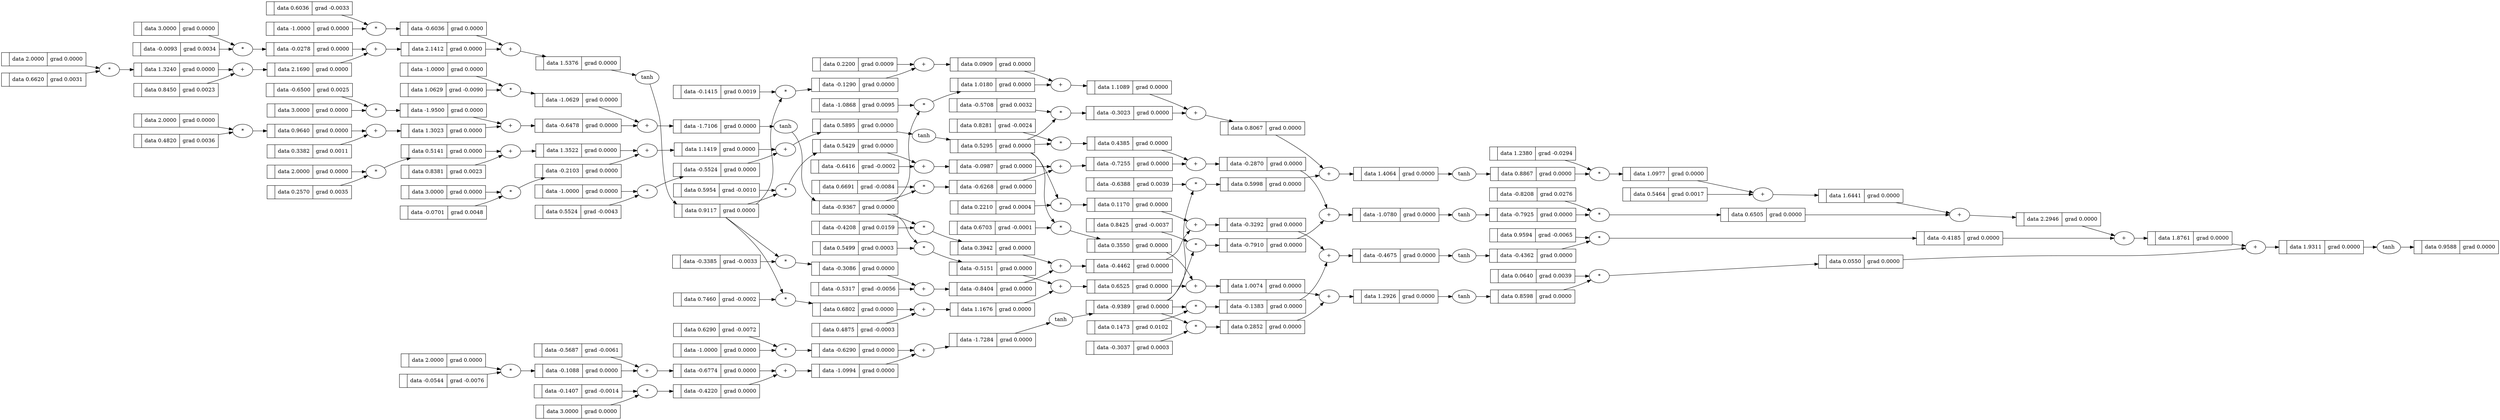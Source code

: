 digraph {
	graph [rankdir=LR]
	139766190653520 [label="{  | data -0.1407 | grad -0.0014 }" shape=record]
	139766190653584 [label="{  | data 0.6290 | grad -0.0072 }" shape=record]
	139766190653648 [label="{  | data -0.5687 | grad -0.0061 }" shape=record]
	139766189154576 [label="{  | data -0.7255 | grad 0.0000 }" shape=record]
	"139766189154576+" [label="+"]
	"139766189154576+" -> 139766189154576
	139766186049808 [label="{  | data 0.5895 | grad 0.0000 }" shape=record]
	"139766186049808+" [label="+"]
	"139766186049808+" -> 139766186049808
	139766189146576 [label="{  | data -0.2870 | grad 0.0000 }" shape=record]
	"139766189146576+" [label="+"]
	"139766189146576+" -> 139766189146576
	139766186050000 [label="{  | data -0.6036 | grad 0.0000 }" shape=record]
	"139766186050000*" [label="*"]
	"139766186050000*" -> 139766186050000
	139766186058256 [label="{  | data -1.0994 | grad 0.0000 }" shape=record]
	"139766186058256+" [label="+"]
	"139766186058256+" -> 139766186058256
	139766189154832 [label="{  | data 0.4385 | grad 0.0000 }" shape=record]
	"139766189154832*" [label="*"]
	"139766189154832*" -> 139766189154832
	139766190653968 [label="{  | data -0.1415 | grad 0.0019 }" shape=record]
	139766186050128 [label="{  | data -1.0629 | grad 0.0000 }" shape=record]
	"139766186050128*" [label="*"]
	"139766186050128*" -> 139766186050128
	139766190654032 [label="{  | data -1.0868 | grad 0.0095 }" shape=record]
	139766190654096 [label="{  | data -0.5708 | grad 0.0032 }" shape=record]
	139766186058448 [label="{  | data -0.0278 | grad 0.0000 }" shape=record]
	"139766186058448*" [label="*"]
	"139766186058448*" -> 139766186058448
	139766190654160 [label="{  | data -0.6388 | grad 0.0039 }" shape=record]
	139766189155088 [label="{  | data -0.0987 | grad 0.0000 }" shape=record]
	"139766189155088+" [label="+"]
	"139766189155088+" -> 139766189155088
	139766190654224 [label="{  | data 0.2200 | grad 0.0009 }" shape=record]
	139766189155280 [label="{  | data -0.7910 | grad 0.0000 }" shape=record]
	"139766189155280*" [label="*"]
	"139766189155280*" -> 139766189155280
	139766190654416 [label="{  | data 0.5954 | grad -0.0010 }" shape=record]
	139766190654480 [label="{  | data 0.6691 | grad -0.0084 }" shape=record]
	139766190654544 [label="{  | data 0.8281 | grad -0.0024 }" shape=record]
	139766190654608 [label="{  | data 0.8425 | grad -0.0037 }" shape=record]
	139766186050704 [label="{  | data 1.1419 | grad 0.0000 }" shape=record]
	"139766186050704+" [label="+"]
	"139766186050704+" -> 139766186050704
	139766189147280 [label="{  | data -0.8404 | grad 0.0000 }" shape=record]
	"139766189147280+" [label="+"]
	"139766189147280+" -> 139766189147280
	139766190654672 [label="{  | data -0.6416 | grad -0.0002 }" shape=record]
	139766189155600 [label="{  | data 1.9311 | grad 0.0000 }" shape=record]
	"139766189155600+" [label="+"]
	"139766189155600+" -> 139766189155600
	139766186050960 [label="{  | data -1.9500 | grad 0.0000 }" shape=record]
	"139766186050960*" [label="*"]
	"139766186050960*" -> 139766186050960
	139766190654864 [label="{  | data -0.3385 | grad -0.0033 }" shape=record]
	139766190654928 [label="{  | data -0.4208 | grad 0.0159 }" shape=record]
	139766190654992 [label="{  | data 0.2210 | grad 0.0004 }" shape=record]
	139766189147664 [label="{  | data 0.3550 | grad 0.0000 }" shape=record]
	"139766189147664*" [label="*"]
	"139766189147664*" -> 139766189147664
	139766186059344 [label="{  | data 1.3240 | grad 0.0000 }" shape=record]
	"139766186059344*" [label="*"]
	"139766186059344*" -> 139766186059344
	139766189155920 [label="{  | data 1.0977 | grad 0.0000 }" shape=record]
	"139766189155920*" [label="*"]
	"139766189155920*" -> 139766189155920
	139766189147728 [label="{  | data 0.8067 | grad 0.0000 }" shape=record]
	"139766189147728+" [label="+"]
	"139766189147728+" -> 139766189147728
	139766190655056 [label="{  | data 0.1473 | grad 0.0102 }" shape=record]
	139766190655120 [label="{  | data -0.5317 | grad -0.0056 }" shape=record]
	139766186051344 [label="{  | data 1.3023 | grad 0.0000 }" shape=record]
	"139766186051344+" [label="+"]
	"139766186051344+" -> 139766186051344
	139766186059536 [label="{  | data 1.3522 | grad 0.0000 }" shape=record]
	"139766186059536+" [label="+"]
	"139766186059536+" -> 139766186059536
	139766190655312 [label="{  | data 0.7460 | grad -0.0002 }" shape=record]
	139766190655376 [label="{  | data 0.5499 | grad 0.0003 }" shape=record]
	139766190655440 [label="{  | data 0.6703 | grad -0.0001 }" shape=record]
	139766189156368 [label="{  | data 0.0909 | grad 0.0000 }" shape=record]
	"139766189156368+" [label="+"]
	"139766189156368+" -> 139766189156368
	139766190655504 [label="{  | data -0.3037 | grad 0.0003 }" shape=record]
	139766186051664 [label="{  | data -1.7106 | grad 0.0000 }" shape=record]
	"139766186051664+" [label="+"]
	"139766186051664+" -> 139766186051664
	139766190655568 [label="{  | data 0.4875 | grad -0.0003 }" shape=record]
	139766189156496 [label="{  | data 0.3942 | grad 0.0000 }" shape=record]
	"139766189156496*" [label="*"]
	"139766189156496*" -> 139766189156496
	139766186059984 [label="{  | data -0.5524 | grad 0.0000 }" shape=record]
	"139766186059984*" [label="*"]
	"139766186059984*" -> 139766186059984
	139766189148368 [label="{  | data -0.5151 | grad 0.0000 }" shape=record]
	"139766189148368*" [label="*"]
	"139766189148368*" -> 139766189148368
	139766189148432 [label="{  | data -0.6268 | grad 0.0000 }" shape=record]
	"139766189148432*" [label="*"]
	"139766189148432*" -> 139766189148432
	139766189148560 [label="{  | data 1.8761 | grad 0.0000 }" shape=record]
	"139766189148560+" [label="+"]
	"139766189148560+" -> 139766189148560
	139766190655888 [label="{  | data 1.2380 | grad -0.0294 }" shape=record]
	139766186060240 [label="{  | data -1.7284 | grad 0.0000 }" shape=record]
	"139766186060240+" [label="+"]
	"139766186060240+" -> 139766186060240
	139766186052048 [label="{  | data 0.5141 | grad 0.0000 }" shape=record]
	"139766186052048*" [label="*"]
	"139766186052048*" -> 139766186052048
	139766190655952 [label="{  | data -0.8208 | grad 0.0276 }" shape=record]
	139766189156880 [label="{  | data 1.1089 | grad 0.0000 }" shape=record]
	"139766189156880+" [label="+"]
	"139766189156880+" -> 139766189156880
	139766190656016 [label="{  | data 0.9594 | grad -0.0065 }" shape=record]
	139766190656080 [label="{  | data 0.0640 | grad 0.0039 }" shape=record]
	139766190656144 [label="{  | data 0.5464 | grad 0.0017 }" shape=record]
	139766186052368 [label="{  | data -0.6774 | grad 0.0000 }" shape=record]
	"139766186052368+" [label="+"]
	"139766186052368+" -> 139766186052368
	139766186060560 [label="{  | data 2.1412 | grad 0.0000 }" shape=record]
	"139766186060560+" [label="+"]
	"139766186060560+" -> 139766186060560
	139766189149072 [label="{  | data -0.3292 | grad 0.0000 }" shape=record]
	"139766189149072+" [label="+"]
	"139766189149072+" -> 139766189149072
	139766189157328 [label="{  | data 0.5998 | grad 0.0000 }" shape=record]
	"139766189157328*" [label="*"]
	"139766189157328*" -> 139766189157328
	139766189157648 [label="{  | data 1.0074 | grad 0.0000 }" shape=record]
	"139766189157648+" [label="+"]
	"139766189157648+" -> 139766189157648
	139766186052944 [label="{  | data 3.0000 | grad 0.0000 }" shape=record]
	139766189157840 [label="{  | data -0.1383 | grad 0.0000 }" shape=record]
	"139766189157840*" [label="*"]
	"139766189157840*" -> 139766189157840
	139766189158032 [label="{  | data 2.2946 | grad 0.0000 }" shape=record]
	"139766189158032+" [label="+"]
	"139766189158032+" -> 139766189158032
	139766186053264 [label="{  | data 0.9640 | grad 0.0000 }" shape=record]
	"139766186053264*" [label="*"]
	"139766186053264*" -> 139766186053264
	139766189158160 [label="{  | data -0.7925 | grad 0.0000 }" shape=record]
	"139766189158160tanh" [label=tanh]
	"139766189158160tanh" -> 139766189158160
	139766189150160 [label="{  | data -1.0780 | grad 0.0000 }" shape=record]
	"139766189150160+" [label="+"]
	"139766189150160+" -> 139766189150160
	139766186053584 [label="{  | data -1.0000 | grad 0.0000 }" shape=record]
	139766186061776 [label="{  | data -0.9389 | grad 0.0000 }" shape=record]
	"139766186061776tanh" [label=tanh]
	"139766186061776tanh" -> 139766186061776
	139766186053712 [label="{  | data -0.1088 | grad 0.0000 }" shape=record]
	"139766186053712*" [label="*"]
	"139766186053712*" -> 139766186053712
	139766189158544 [label="{  | data 0.6802 | grad 0.0000 }" shape=record]
	"139766189158544*" [label="*"]
	"139766189158544*" -> 139766189158544
	139766186062032 [label="{  | data 0.5295 | grad 0.0000 }" shape=record]
	"139766186062032tanh" [label=tanh]
	"139766186062032tanh" -> 139766186062032
	139766189158672 [label="{  | data -0.4185 | grad 0.0000 }" shape=record]
	"139766189158672*" [label="*"]
	"139766189158672*" -> 139766189158672
	139766186062160 [label="{  | data -1.0000 | grad 0.0000 }" shape=record]
	139766186062224 [label="{  | data 2.1690 | grad 0.0000 }" shape=record]
	"139766186062224+" [label="+"]
	"139766186062224+" -> 139766186062224
	139766189158864 [label="{  | data -0.3023 | grad 0.0000 }" shape=record]
	"139766189158864*" [label="*"]
	"139766189158864*" -> 139766189158864
	139766186054160 [label="{  | data 2.0000 | grad 0.0000 }" shape=record]
	139766189150736 [label="{  | data 1.6441 | grad 0.0000 }" shape=record]
	"139766189150736+" [label="+"]
	"139766189150736+" -> 139766189150736
	139766189159056 [label="{  | data 1.2926 | grad 0.0000 }" shape=record]
	"139766189159056+" [label="+"]
	"139766189159056+" -> 139766189159056
	139766189150928 [label="{  | data 1.0180 | grad 0.0000 }" shape=record]
	"139766189150928*" [label="*"]
	"139766189150928*" -> 139766189150928
	139766186062672 [label="{  | data 0.8867 | grad 0.0000 }" shape=record]
	"139766186062672tanh" [label=tanh]
	"139766186062672tanh" -> 139766186062672
	139766189159696 [label="{  | data 1.1676 | grad 0.0000 }" shape=record]
	"139766189159696+" [label="+"]
	"139766189159696+" -> 139766189159696
	139766186054992 [label="{  | data 1.5376 | grad 0.0000 }" shape=record]
	"139766186054992+" [label="+"]
	"139766186054992+" -> 139766186054992
	139766189159824 [label="{  | data 0.6505 | grad 0.0000 }" shape=record]
	"139766189159824*" [label="*"]
	"139766189159824*" -> 139766189159824
	139766186063248 [label="{  | data -0.6478 | grad 0.0000 }" shape=record]
	"139766186063248+" [label="+"]
	"139766186063248+" -> 139766186063248
	139766189151632 [label="{  | data 0.1170 | grad 0.0000 }" shape=record]
	"139766189151632*" [label="*"]
	"139766189151632*" -> 139766189151632
	139766186055312 [label="{  | data 2.0000 | grad 0.0000 }" shape=record]
	139766189160144 [label="{  | data -0.4362 | grad 0.0000 }" shape=record]
	"139766189160144tanh" [label=tanh]
	"139766189160144tanh" -> 139766189160144
	139766189151952 [label="{  | data 0.2852 | grad 0.0000 }" shape=record]
	"139766189151952*" [label="*"]
	"139766189151952*" -> 139766189151952
	139766189152144 [label="{  | data -0.3086 | grad 0.0000 }" shape=record]
	"139766189152144*" [label="*"]
	"139766189152144*" -> 139766189152144
	139766189160528 [label="{  | data 0.8598 | grad 0.0000 }" shape=record]
	"139766189160528tanh" [label=tanh]
	"139766189160528tanh" -> 139766189160528
	139766186055888 [label="{  | data 3.0000 | grad 0.0000 }" shape=record]
	139766189152464 [label="{  | data 1.4064 | grad 0.0000 }" shape=record]
	"139766189152464+" [label="+"]
	"139766189152464+" -> 139766189152464
	139766186055952 [label="{  | data 3.0000 | grad 0.0000 }" shape=record]
	139766186064144 [label="{  | data -1.0000 | grad 0.0000 }" shape=record]
	139766186064272 [label="{  | data -0.6290 | grad 0.0000 }" shape=record]
	"139766186064272*" [label="*"]
	"139766186064272*" -> 139766186064272
	139766189160848 [label="{  | data 0.5429 | grad 0.0000 }" shape=record]
	"139766189160848*" [label="*"]
	"139766189160848*" -> 139766189160848
	139766190586256 [label="{  | data -0.0093 | grad 0.0034 }" shape=record]
	139766189152720 [label="{  | data 0.9588 | grad 0.0000 }" shape=record]
	"139766189152720tanh" [label=tanh]
	"139766189152720tanh" -> 139766189152720
	139766186064400 [label="{  | data -0.2103 | grad 0.0000 }" shape=record]
	"139766186064400*" [label="*"]
	"139766186064400*" -> 139766186064400
	139766189160976 [label="{  | data 0.6525 | grad 0.0000 }" shape=record]
	"139766189160976+" [label="+"]
	"139766189160976+" -> 139766189160976
	139766186056336 [label="{  | data 2.0000 | grad 0.0000 }" shape=record]
	139766190586576 [label="{  | data 0.6620 | grad 0.0031 }" shape=record]
	139766186056528 [label="{  | data 0.9117 | grad 0.0000 }" shape=record]
	"139766186056528tanh" [label=tanh]
	"139766186056528tanh" -> 139766186056528
	139766190586832 [label="{  | data 0.6036 | grad -0.0033 }" shape=record]
	139766190586896 [label="{  | data 0.8450 | grad 0.0023 }" shape=record]
	139766189153360 [label="{  | data -0.4675 | grad 0.0000 }" shape=record]
	"139766189153360+" [label="+"]
	"139766189153360+" -> 139766189153360
	139766186056912 [label="{  | data 2.0000 | grad 0.0000 }" shape=record]
	139766190587088 [label="{  | data 0.4820 | grad 0.0036 }" shape=record]
	139766190587152 [label="{  | data -0.6500 | grad 0.0025 }" shape=record]
	139766186057040 [label="{  | data -1.0000 | grad 0.0000 }" shape=record]
	139766190587216 [label="{  | data 1.0629 | grad -0.0090 }" shape=record]
	139766190587280 [label="{  | data 0.3382 | grad 0.0011 }" shape=record]
	139766186065296 [label="{  | data -0.1290 | grad 0.0000 }" shape=record]
	"139766186065296*" [label="*"]
	"139766186065296*" -> 139766186065296
	139766189161872 [label="{  | data -0.4462 | grad 0.0000 }" shape=record]
	"139766189161872+" [label="+"]
	"139766189161872+" -> 139766189161872
	139766186065488 [label="{  | data -0.4220 | grad 0.0000 }" shape=record]
	"139766186065488*" [label="*"]
	"139766186065488*" -> 139766186065488
	139766190587472 [label="{  | data 0.2570 | grad 0.0035 }" shape=record]
	139766190587536 [label="{  | data -0.0701 | grad 0.0048 }" shape=record]
	139766189162128 [label="{  | data 0.0550 | grad 0.0000 }" shape=record]
	"139766189162128*" [label="*"]
	"139766189162128*" -> 139766189162128
	139766186065616 [label="{  | data 3.0000 | grad 0.0000 }" shape=record]
	139766190587600 [label="{  | data 0.5524 | grad -0.0043 }" shape=record]
	139766186057488 [label="{  | data -0.9367 | grad 0.0000 }" shape=record]
	"139766186057488tanh" [label=tanh]
	"139766186057488tanh" -> 139766186057488
	139766190587664 [label="{  | data 0.8381 | grad 0.0023 }" shape=record]
	139766190587856 [label="{  | data -0.0544 | grad -0.0076 }" shape=record]
	139766189160848 -> "139766189155088+"
	139766186056528 -> "139766189158544*"
	139766190655440 -> "139766189147664*"
	139766189147664 -> "139766189157648+"
	139766190655120 -> "139766189147280+"
	139766186065616 -> "139766186050960*"
	139766186056528 -> "139766189152144*"
	139766190587088 -> "139766186053264*"
	139766189158864 -> "139766189147728+"
	139766186049808 -> "139766186062032tanh"
	139766190653584 -> "139766186064272*"
	139766190586832 -> "139766186050000*"
	139766190654992 -> "139766189151632*"
	139766190654160 -> "139766189157328*"
	139766186064272 -> "139766186060240+"
	139766189154832 -> "139766189146576+"
	139766186062032 -> "139766189158864*"
	139766189152144 -> "139766189147280+"
	139766190655056 -> "139766189157840*"
	139766186053712 -> "139766186052368+"
	139766190587152 -> "139766186050960*"
	139766186056528 -> "139766186065296*"
	139766189151952 -> "139766189159056+"
	139766190656080 -> "139766189162128*"
	139766189148560 -> "139766189155600+"
	139766190654608 -> "139766189155280*"
	139766189152464 -> "139766186062672tanh"
	139766189150160 -> "139766189158160tanh"
	139766190654928 -> "139766189156496*"
	139766190654672 -> "139766189155088+"
	139766186065296 -> "139766189156368+"
	139766186062032 -> "139766189147664*"
	139766186059984 -> "139766186049808+"
	139766190654096 -> "139766189158864*"
	139766186052048 -> "139766186059536+"
	139766186056336 -> "139766186059344*"
	139766186057488 -> "139766189156496*"
	139766186062032 -> "139766189154832*"
	139766190654416 -> "139766189160848*"
	139766189160528 -> "139766189162128*"
	139766190587280 -> "139766186051344+"
	139766186050000 -> "139766186054992+"
	139766190587856 -> "139766186053712*"
	139766186056912 -> "139766186053712*"
	139766186058448 -> "139766186060560+"
	139766186058256 -> "139766186060240+"
	139766189155920 -> "139766189150736+"
	139766190654032 -> "139766189150928*"
	139766190655888 -> "139766189155920*"
	139766186060560 -> "139766186054992+"
	139766189148432 -> "139766189154576+"
	139766190654224 -> "139766189156368+"
	139766190653968 -> "139766186065296*"
	139766190653648 -> "139766186052368+"
	139766190655952 -> "139766189159824*"
	139766189156368 -> "139766189156880+"
	139766190654864 -> "139766189152144*"
	139766190654544 -> "139766189154832*"
	139766189160144 -> "139766189158672*"
	139766189157328 -> "139766189152464+"
	139766190587600 -> "139766186059984*"
	139766189148368 -> "139766189160976+"
	139766186057488 -> "139766189150928*"
	139766186061776 -> "139766189155280*"
	139766186053584 -> "139766186050128*"
	139766186052368 -> "139766186058256+"
	139766186061776 -> "139766189157328*"
	139766189149072 -> "139766189153360+"
	139766189150736 -> "139766189158032+"
	139766186059536 -> "139766186050704+"
	139766190586896 -> "139766186062224+"
	139766186055888 -> "139766186058448*"
	139766186063248 -> "139766186051664+"
	139766190587472 -> "139766186052048*"
	139766190656144 -> "139766189150736+"
	139766190653520 -> "139766186065488*"
	139766186064144 -> "139766186059984*"
	139766189155280 -> "139766189150160+"
	139766186061776 -> "139766189151952*"
	139766186060240 -> "139766186061776tanh"
	139766190587664 -> "139766186059536+"
	139766189158544 -> "139766189159696+"
	139766189158160 -> "139766189159824*"
	139766189159696 -> "139766189160976+"
	139766186050704 -> "139766186049808+"
	139766186057488 -> "139766189148368*"
	139766189146576 -> "139766189150160+"
	139766190655504 -> "139766189151952*"
	139766186052944 -> "139766186065488*"
	139766186057040 -> "139766186050000*"
	139766189147728 -> "139766189152464+"
	139766189159056 -> "139766189160528tanh"
	139766190654480 -> "139766189148432*"
	139766186061776 -> "139766189157840*"
	139766186050960 -> "139766186063248+"
	139766186062160 -> "139766186064272*"
	139766186051664 -> "139766186057488tanh"
	139766189154576 -> "139766189146576+"
	139766186055312 -> "139766186053264*"
	139766186050128 -> "139766186051664+"
	139766186062672 -> "139766189155920*"
	139766189158672 -> "139766189148560+"
	139766189155600 -> "139766189152720tanh"
	139766189157648 -> "139766189159056+"
	139766190587216 -> "139766186050128*"
	139766189158032 -> "139766189148560+"
	139766189156496 -> "139766189161872+"
	139766186054992 -> "139766186056528tanh"
	139766190655312 -> "139766189158544*"
	139766189159824 -> "139766189158032+"
	139766190586576 -> "139766186059344*"
	139766189151632 -> "139766189149072+"
	139766186053264 -> "139766186051344+"
	139766189160976 -> "139766189157648+"
	139766190655568 -> "139766189159696+"
	139766189155088 -> "139766189154576+"
	139766186064400 -> "139766186050704+"
	139766186057488 -> "139766189148432*"
	139766190656016 -> "139766189158672*"
	139766190587536 -> "139766186064400*"
	139766189153360 -> "139766189160144tanh"
	139766189150928 -> "139766189156880+"
	139766189161872 -> "139766189149072+"
	139766186054160 -> "139766186052048*"
	139766189162128 -> "139766189155600+"
	139766186055952 -> "139766186064400*"
	139766189147280 -> "139766189161872+"
	139766186065488 -> "139766186058256+"
	139766186062032 -> "139766189151632*"
	139766190586256 -> "139766186058448*"
	139766186059344 -> "139766186062224+"
	139766190655376 -> "139766189148368*"
	139766189156880 -> "139766189147728+"
	139766186056528 -> "139766189160848*"
	139766186051344 -> "139766186063248+"
	139766186062224 -> "139766186060560+"
	139766189157840 -> "139766189153360+"
}
